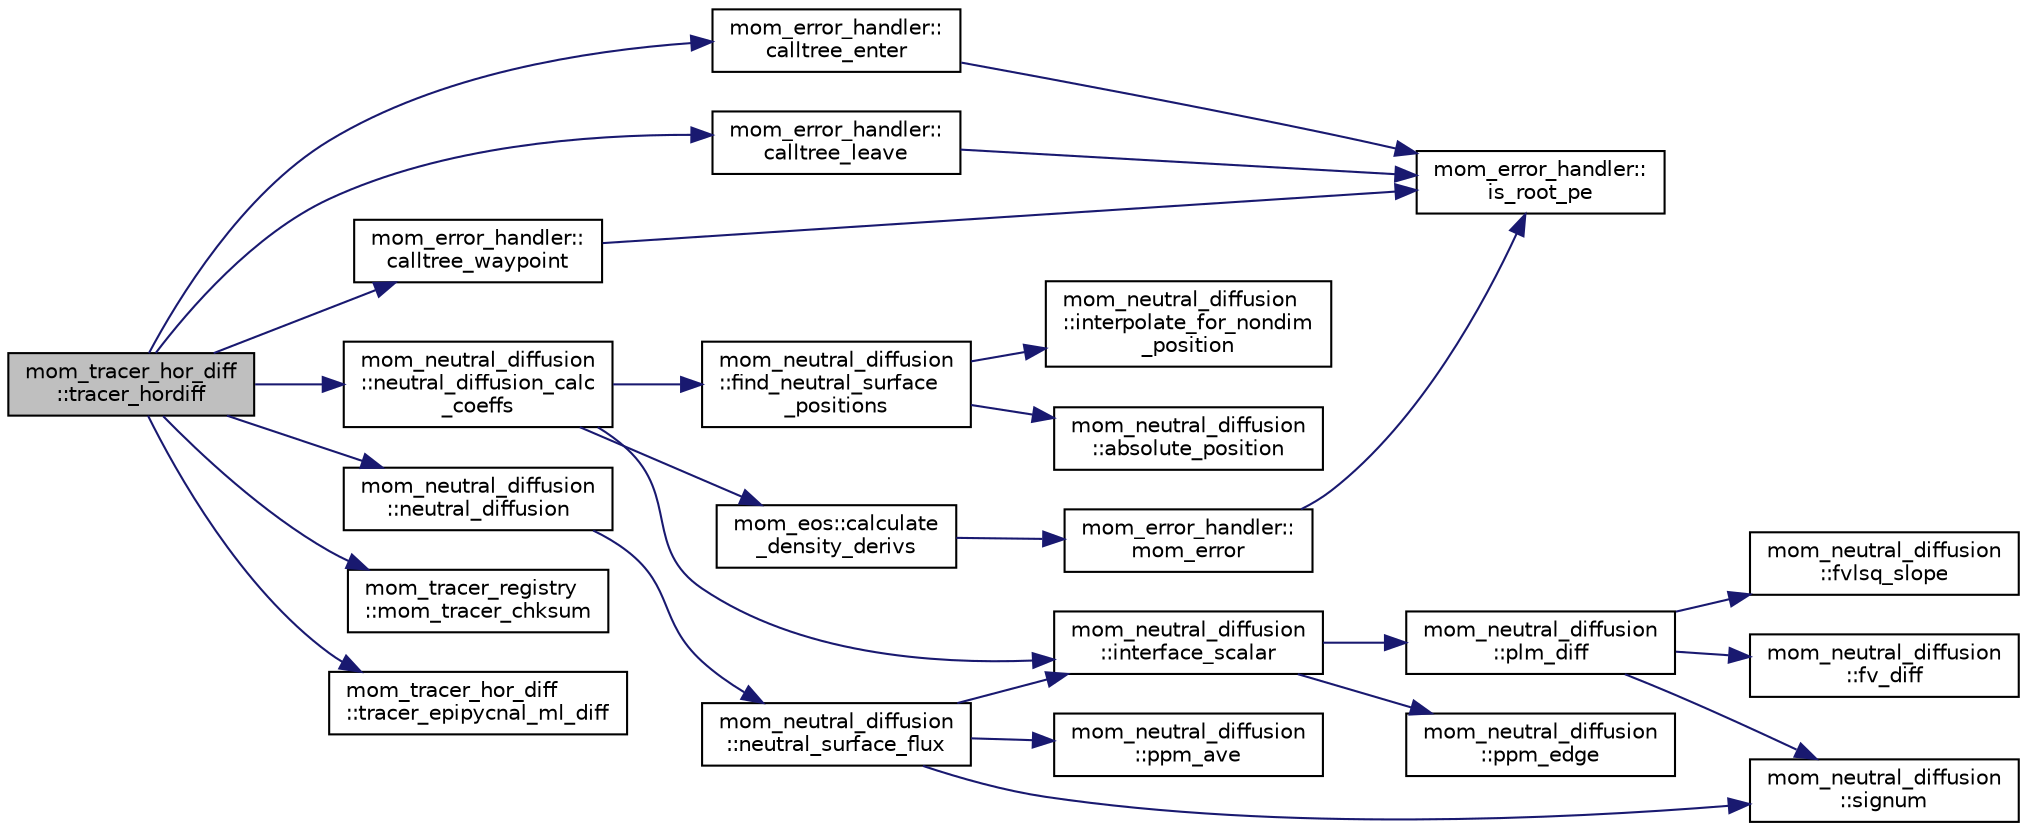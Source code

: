 digraph "mom_tracer_hor_diff::tracer_hordiff"
{
 // INTERACTIVE_SVG=YES
  edge [fontname="Helvetica",fontsize="10",labelfontname="Helvetica",labelfontsize="10"];
  node [fontname="Helvetica",fontsize="10",shape=record];
  rankdir="LR";
  Node7 [label="mom_tracer_hor_diff\l::tracer_hordiff",height=0.2,width=0.4,color="black", fillcolor="grey75", style="filled", fontcolor="black"];
  Node7 -> Node8 [color="midnightblue",fontsize="10",style="solid",fontname="Helvetica"];
  Node8 [label="mom_error_handler::\lcalltree_enter",height=0.2,width=0.4,color="black", fillcolor="white", style="filled",URL="$namespacemom__error__handler.html#a9cda07a87815f0e5594066162b4345c3",tooltip="Writes a message about entering a subroutine if call tree reporting is active. "];
  Node8 -> Node9 [color="midnightblue",fontsize="10",style="solid",fontname="Helvetica"];
  Node9 [label="mom_error_handler::\lis_root_pe",height=0.2,width=0.4,color="black", fillcolor="white", style="filled",URL="$namespacemom__error__handler.html#ad5f00a53059c72fe2332d1436c80ca71"];
  Node7 -> Node10 [color="midnightblue",fontsize="10",style="solid",fontname="Helvetica"];
  Node10 [label="mom_error_handler::\lcalltree_leave",height=0.2,width=0.4,color="black", fillcolor="white", style="filled",URL="$namespacemom__error__handler.html#a88ea67781e2ed9b73ab7eac8ea5e8578",tooltip="Writes a message about leaving a subroutine if call tree reporting is active. "];
  Node10 -> Node9 [color="midnightblue",fontsize="10",style="solid",fontname="Helvetica"];
  Node7 -> Node11 [color="midnightblue",fontsize="10",style="solid",fontname="Helvetica"];
  Node11 [label="mom_error_handler::\lcalltree_waypoint",height=0.2,width=0.4,color="black", fillcolor="white", style="filled",URL="$namespacemom__error__handler.html#a34a02e601a60f03cb97a72fe25a32853",tooltip="Writes a message about reaching a milestone if call tree reporting is active. "];
  Node11 -> Node9 [color="midnightblue",fontsize="10",style="solid",fontname="Helvetica"];
  Node7 -> Node12 [color="midnightblue",fontsize="10",style="solid",fontname="Helvetica"];
  Node12 [label="mom_tracer_registry\l::mom_tracer_chksum",height=0.2,width=0.4,color="black", fillcolor="white", style="filled",URL="$namespacemom__tracer__registry.html#ad350bb834bb3dcfd6e603bb136bd8098",tooltip="This subroutine writes out chksums for tracers. "];
  Node7 -> Node13 [color="midnightblue",fontsize="10",style="solid",fontname="Helvetica"];
  Node13 [label="mom_neutral_diffusion\l::neutral_diffusion",height=0.2,width=0.4,color="black", fillcolor="white", style="filled",URL="$namespacemom__neutral__diffusion.html#a0aa7d320b2d623791e7de7d879930a64",tooltip="Update tracer concentration due to neutral diffusion; layer thickness unchanged by this update..."];
  Node13 -> Node14 [color="midnightblue",fontsize="10",style="solid",fontname="Helvetica"];
  Node14 [label="mom_neutral_diffusion\l::neutral_surface_flux",height=0.2,width=0.4,color="black", fillcolor="white", style="filled",URL="$namespacemom__neutral__diffusion.html#a626e0189b03bbbf36c33cfa52e4f098d",tooltip="Returns a single column of neutral diffusion fluxes of a tracer. "];
  Node14 -> Node15 [color="midnightblue",fontsize="10",style="solid",fontname="Helvetica"];
  Node15 [label="mom_neutral_diffusion\l::interface_scalar",height=0.2,width=0.4,color="black", fillcolor="white", style="filled",URL="$namespacemom__neutral__diffusion.html#afbc54a4e2f34af5d72c18dc96e354af7",tooltip="Returns interface scalar, Si, for a column of layer values, S. "];
  Node15 -> Node16 [color="midnightblue",fontsize="10",style="solid",fontname="Helvetica"];
  Node16 [label="mom_neutral_diffusion\l::plm_diff",height=0.2,width=0.4,color="black", fillcolor="white", style="filled",URL="$namespacemom__neutral__diffusion.html#ac211ae488cb6e3c6685df85d24ecd0dd",tooltip="Returns PLM slopes for a column where the slopes are the difference in value across each cell..."];
  Node16 -> Node17 [color="midnightblue",fontsize="10",style="solid",fontname="Helvetica"];
  Node17 [label="mom_neutral_diffusion\l::fv_diff",height=0.2,width=0.4,color="black", fillcolor="white", style="filled",URL="$namespacemom__neutral__diffusion.html#a1c5ac28d7c54581cdd872fe58ef0b204",tooltip="Returns the cell-centered second-order finite volume (unlimited PLM) slope using three consecutive ce..."];
  Node16 -> Node18 [color="midnightblue",fontsize="10",style="solid",fontname="Helvetica"];
  Node18 [label="mom_neutral_diffusion\l::fvlsq_slope",height=0.2,width=0.4,color="black", fillcolor="white", style="filled",URL="$namespacemom__neutral__diffusion.html#a6ed3814088af470ad6fc4a3a80926fd7",tooltip="Returns the cell-centered second-order weighted least squares slope using three consecutive cell widt..."];
  Node16 -> Node19 [color="midnightblue",fontsize="10",style="solid",fontname="Helvetica"];
  Node19 [label="mom_neutral_diffusion\l::signum",height=0.2,width=0.4,color="black", fillcolor="white", style="filled",URL="$namespacemom__neutral__diffusion.html#a118ace85483009d5b7a1841e3c745499",tooltip="A true signum function that returns either -abs(a), when x<0; or abs(a) when x>0; or 0 when x=0..."];
  Node15 -> Node20 [color="midnightblue",fontsize="10",style="solid",fontname="Helvetica"];
  Node20 [label="mom_neutral_diffusion\l::ppm_edge",height=0.2,width=0.4,color="black", fillcolor="white", style="filled",URL="$namespacemom__neutral__diffusion.html#a87d3d020b56a98f3f0c143701f76c86e",tooltip="Returns the PPM quasi-fourth order edge value at k+1/2 following equation 1.6 in Colella & Woodward..."];
  Node14 -> Node21 [color="midnightblue",fontsize="10",style="solid",fontname="Helvetica"];
  Node21 [label="mom_neutral_diffusion\l::ppm_ave",height=0.2,width=0.4,color="black", fillcolor="white", style="filled",URL="$namespacemom__neutral__diffusion.html#a6931d9a07d09aa5d76d5abd2e47a54df",tooltip="Returns the average of a PPM reconstruction between two fractional positions. "];
  Node14 -> Node19 [color="midnightblue",fontsize="10",style="solid",fontname="Helvetica"];
  Node7 -> Node22 [color="midnightblue",fontsize="10",style="solid",fontname="Helvetica"];
  Node22 [label="mom_neutral_diffusion\l::neutral_diffusion_calc\l_coeffs",height=0.2,width=0.4,color="black", fillcolor="white", style="filled",URL="$namespacemom__neutral__diffusion.html#a53d5e3f8d7610b60644aaa9f44fd854e",tooltip="Calculate remapping factors for u/v columns used to map adjoining columns to a shared coordinate spac..."];
  Node22 -> Node23 [color="midnightblue",fontsize="10",style="solid",fontname="Helvetica"];
  Node23 [label="mom_eos::calculate\l_density_derivs",height=0.2,width=0.4,color="black", fillcolor="white", style="filled",URL="$namespacemom__eos.html#a204529f8434a0322314e6ce2a9762436",tooltip="Calls the appropriate subroutine to calculate density derivatives for 1-D array inputs. "];
  Node23 -> Node24 [color="midnightblue",fontsize="10",style="solid",fontname="Helvetica"];
  Node24 [label="mom_error_handler::\lmom_error",height=0.2,width=0.4,color="black", fillcolor="white", style="filled",URL="$namespacemom__error__handler.html#a460cfb79a06c29fc249952c2a3710d67"];
  Node24 -> Node9 [color="midnightblue",fontsize="10",style="solid",fontname="Helvetica"];
  Node22 -> Node25 [color="midnightblue",fontsize="10",style="solid",fontname="Helvetica"];
  Node25 [label="mom_neutral_diffusion\l::find_neutral_surface\l_positions",height=0.2,width=0.4,color="black", fillcolor="white", style="filled",URL="$namespacemom__neutral__diffusion.html#aacce4f78e738a3c7530ae8940c144fb9",tooltip="Returns positions within left/right columns of combined interfaces. "];
  Node25 -> Node26 [color="midnightblue",fontsize="10",style="solid",fontname="Helvetica"];
  Node26 [label="mom_neutral_diffusion\l::absolute_position",height=0.2,width=0.4,color="black", fillcolor="white", style="filled",URL="$namespacemom__neutral__diffusion.html#a6a30ebbb70dd95dade154d1253393952",tooltip="Converts non-dimensional position within a layer to absolute position (for debugging) ..."];
  Node25 -> Node27 [color="midnightblue",fontsize="10",style="solid",fontname="Helvetica"];
  Node27 [label="mom_neutral_diffusion\l::interpolate_for_nondim\l_position",height=0.2,width=0.4,color="black", fillcolor="white", style="filled",URL="$namespacemom__neutral__diffusion.html#a666836e70bdae7ef4ec271246cf91993",tooltip="Returns the non-dimensional position between Pneg and Ppos where the interpolated density difference ..."];
  Node22 -> Node15 [color="midnightblue",fontsize="10",style="solid",fontname="Helvetica"];
  Node7 -> Node28 [color="midnightblue",fontsize="10",style="solid",fontname="Helvetica"];
  Node28 [label="mom_tracer_hor_diff\l::tracer_epipycnal_ml_diff",height=0.2,width=0.4,color="black", fillcolor="white", style="filled",URL="$namespacemom__tracer__hor__diff.html#a3c96ca84172a944f6d8b15e4204228bb",tooltip="This subroutine does epipycnal diffusion of all tracers between the mixed and buffer layers and the i..."];
}
